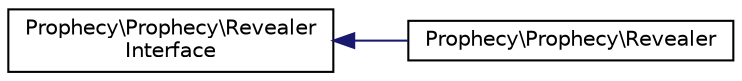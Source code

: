 digraph "Graphical Class Hierarchy"
{
  edge [fontname="Helvetica",fontsize="10",labelfontname="Helvetica",labelfontsize="10"];
  node [fontname="Helvetica",fontsize="10",shape=record];
  rankdir="LR";
  Node0 [label="Prophecy\\Prophecy\\Revealer\lInterface",height=0.2,width=0.4,color="black", fillcolor="white", style="filled",URL="$interfaceProphecy_1_1Prophecy_1_1RevealerInterface.html"];
  Node0 -> Node1 [dir="back",color="midnightblue",fontsize="10",style="solid",fontname="Helvetica"];
  Node1 [label="Prophecy\\Prophecy\\Revealer",height=0.2,width=0.4,color="black", fillcolor="white", style="filled",URL="$classProphecy_1_1Prophecy_1_1Revealer.html"];
}
